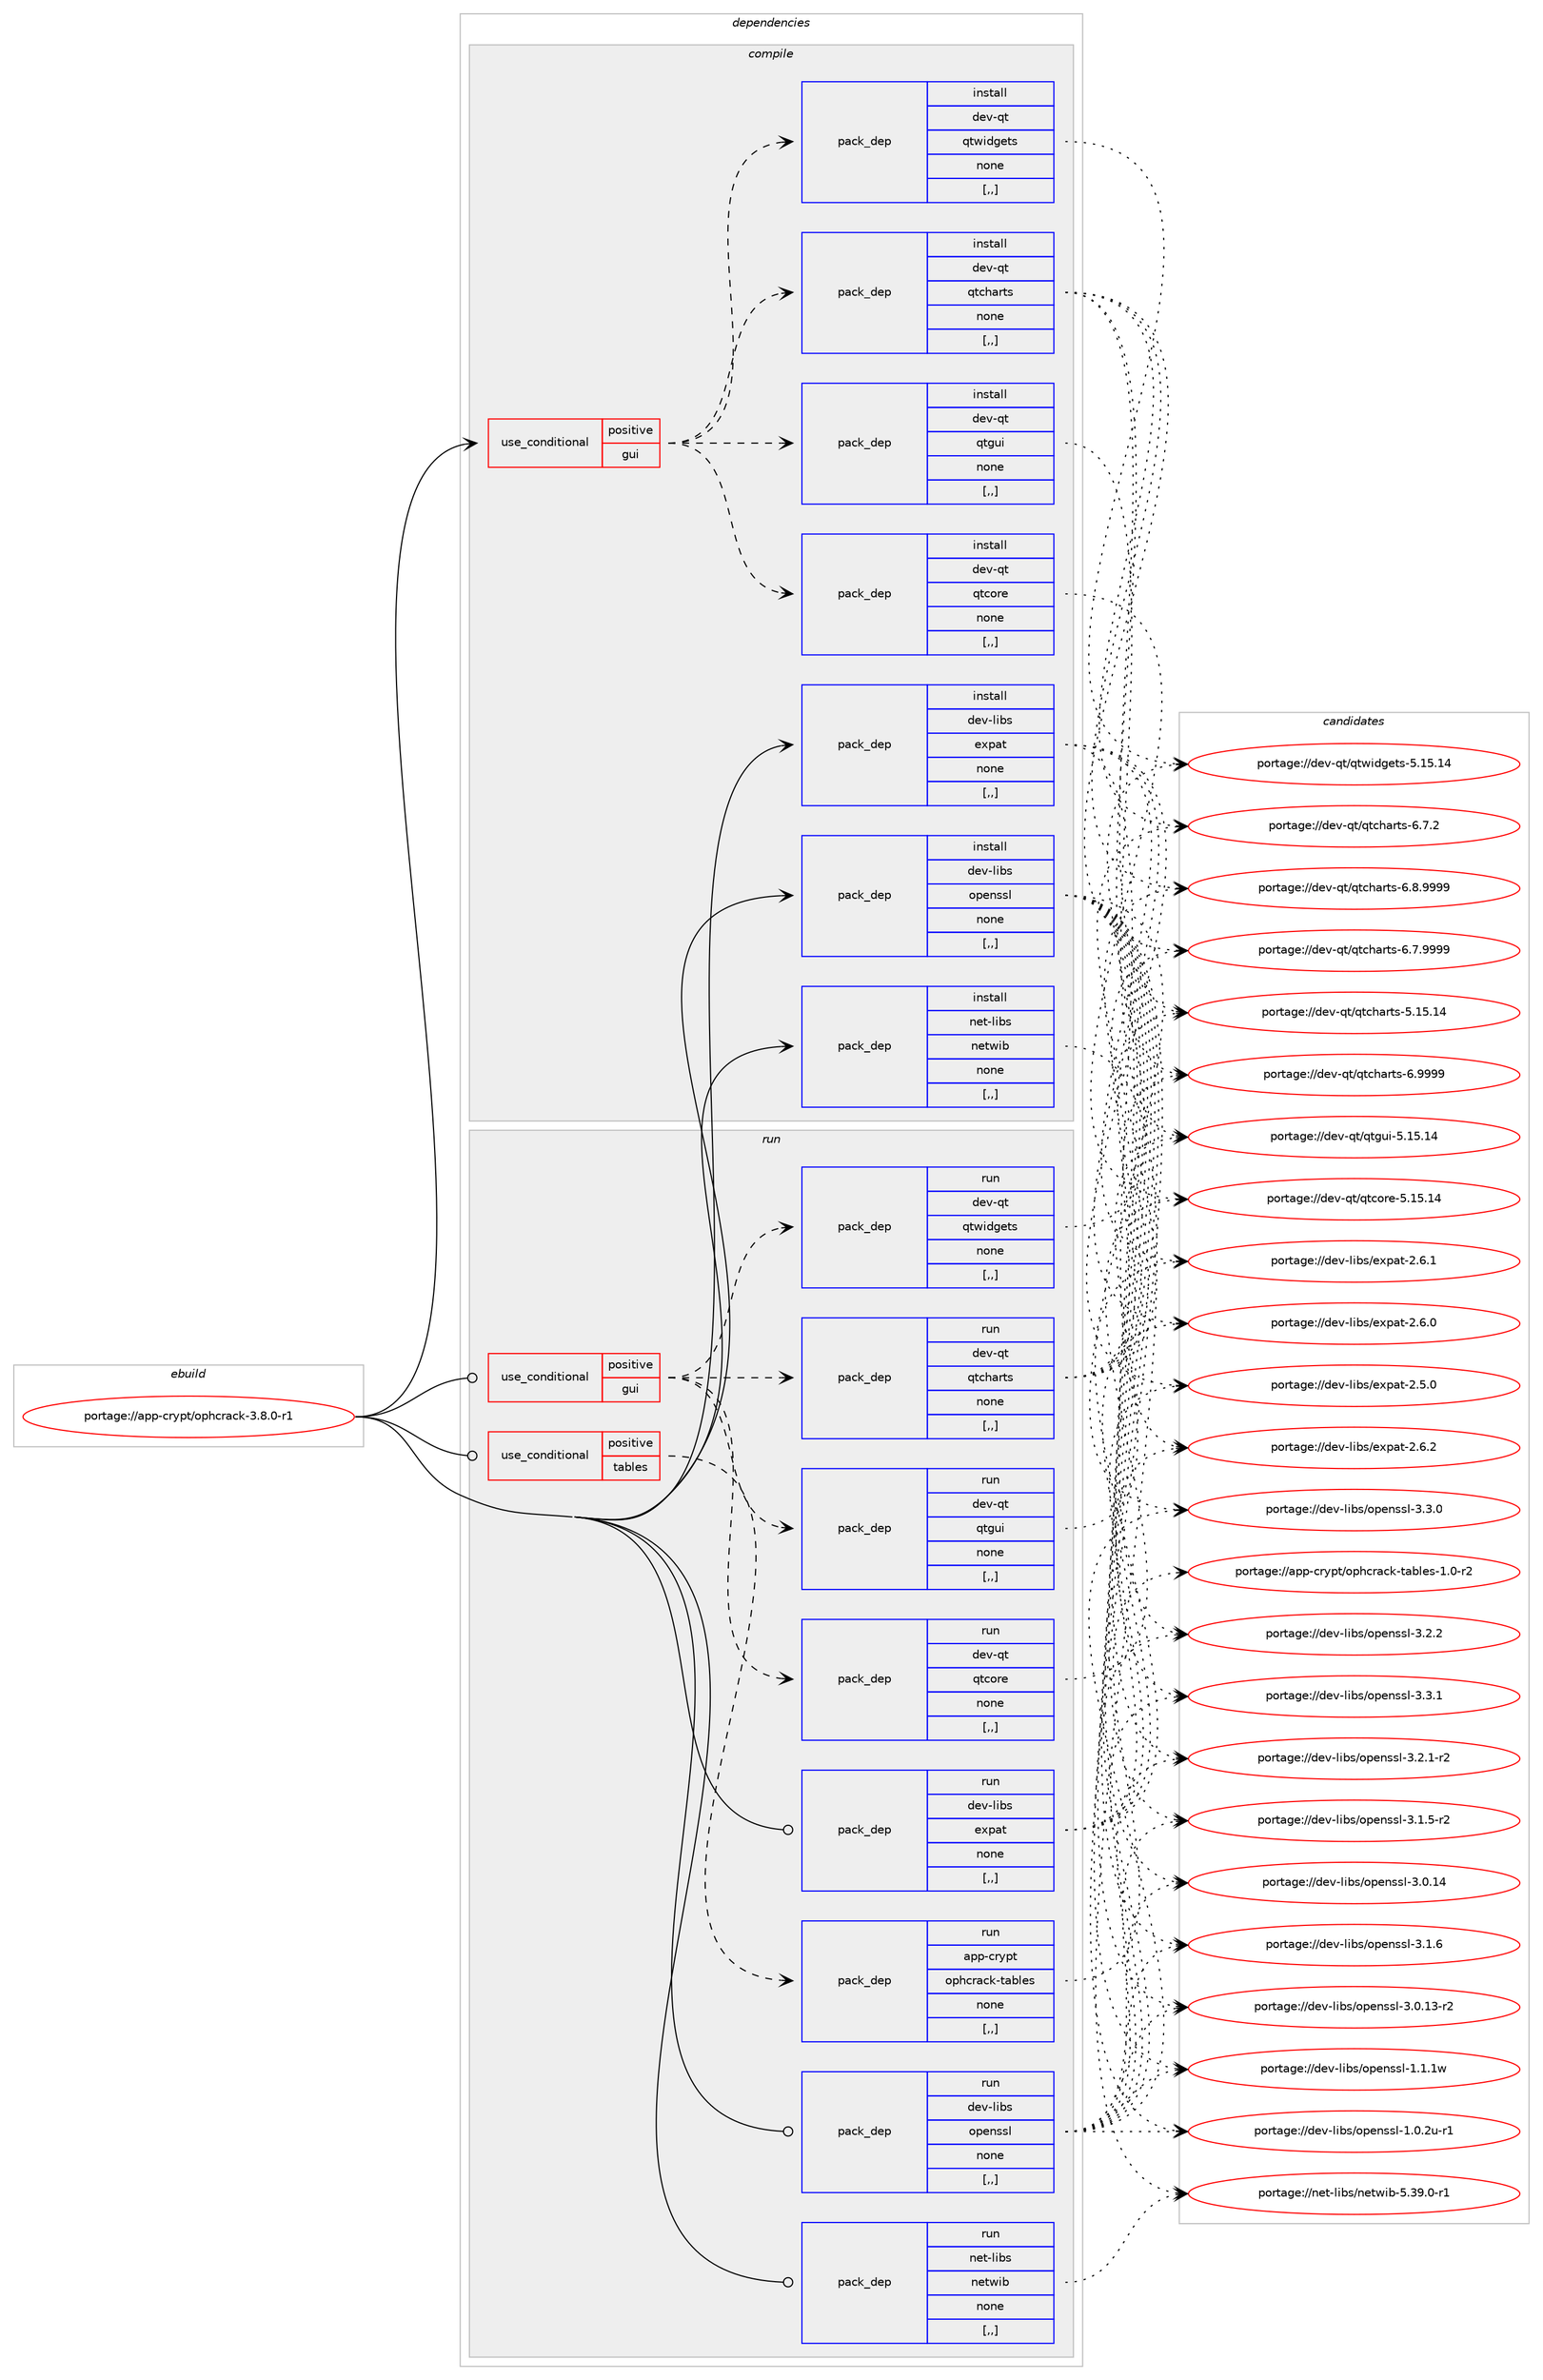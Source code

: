 digraph prolog {

# *************
# Graph options
# *************

newrank=true;
concentrate=true;
compound=true;
graph [rankdir=LR,fontname=Helvetica,fontsize=10,ranksep=1.5];#, ranksep=2.5, nodesep=0.2];
edge  [arrowhead=vee];
node  [fontname=Helvetica,fontsize=10];

# **********
# The ebuild
# **********

subgraph cluster_leftcol {
color=gray;
label=<<i>ebuild</i>>;
id [label="portage://app-crypt/ophcrack-3.8.0-r1", color=red, width=4, href="../app-crypt/ophcrack-3.8.0-r1.svg"];
}

# ****************
# The dependencies
# ****************

subgraph cluster_midcol {
color=gray;
label=<<i>dependencies</i>>;
subgraph cluster_compile {
fillcolor="#eeeeee";
style=filled;
label=<<i>compile</i>>;
subgraph cond3615 {
dependency13663 [label=<<TABLE BORDER="0" CELLBORDER="1" CELLSPACING="0" CELLPADDING="4"><TR><TD ROWSPAN="3" CELLPADDING="10">use_conditional</TD></TR><TR><TD>positive</TD></TR><TR><TD>gui</TD></TR></TABLE>>, shape=none, color=red];
subgraph pack9962 {
dependency13664 [label=<<TABLE BORDER="0" CELLBORDER="1" CELLSPACING="0" CELLPADDING="4" WIDTH="220"><TR><TD ROWSPAN="6" CELLPADDING="30">pack_dep</TD></TR><TR><TD WIDTH="110">install</TD></TR><TR><TD>dev-qt</TD></TR><TR><TD>qtcharts</TD></TR><TR><TD>none</TD></TR><TR><TD>[,,]</TD></TR></TABLE>>, shape=none, color=blue];
}
dependency13663:e -> dependency13664:w [weight=20,style="dashed",arrowhead="vee"];
subgraph pack9963 {
dependency13665 [label=<<TABLE BORDER="0" CELLBORDER="1" CELLSPACING="0" CELLPADDING="4" WIDTH="220"><TR><TD ROWSPAN="6" CELLPADDING="30">pack_dep</TD></TR><TR><TD WIDTH="110">install</TD></TR><TR><TD>dev-qt</TD></TR><TR><TD>qtcore</TD></TR><TR><TD>none</TD></TR><TR><TD>[,,]</TD></TR></TABLE>>, shape=none, color=blue];
}
dependency13663:e -> dependency13665:w [weight=20,style="dashed",arrowhead="vee"];
subgraph pack9964 {
dependency13666 [label=<<TABLE BORDER="0" CELLBORDER="1" CELLSPACING="0" CELLPADDING="4" WIDTH="220"><TR><TD ROWSPAN="6" CELLPADDING="30">pack_dep</TD></TR><TR><TD WIDTH="110">install</TD></TR><TR><TD>dev-qt</TD></TR><TR><TD>qtgui</TD></TR><TR><TD>none</TD></TR><TR><TD>[,,]</TD></TR></TABLE>>, shape=none, color=blue];
}
dependency13663:e -> dependency13666:w [weight=20,style="dashed",arrowhead="vee"];
subgraph pack9965 {
dependency13667 [label=<<TABLE BORDER="0" CELLBORDER="1" CELLSPACING="0" CELLPADDING="4" WIDTH="220"><TR><TD ROWSPAN="6" CELLPADDING="30">pack_dep</TD></TR><TR><TD WIDTH="110">install</TD></TR><TR><TD>dev-qt</TD></TR><TR><TD>qtwidgets</TD></TR><TR><TD>none</TD></TR><TR><TD>[,,]</TD></TR></TABLE>>, shape=none, color=blue];
}
dependency13663:e -> dependency13667:w [weight=20,style="dashed",arrowhead="vee"];
}
id:e -> dependency13663:w [weight=20,style="solid",arrowhead="vee"];
subgraph pack9966 {
dependency13668 [label=<<TABLE BORDER="0" CELLBORDER="1" CELLSPACING="0" CELLPADDING="4" WIDTH="220"><TR><TD ROWSPAN="6" CELLPADDING="30">pack_dep</TD></TR><TR><TD WIDTH="110">install</TD></TR><TR><TD>dev-libs</TD></TR><TR><TD>expat</TD></TR><TR><TD>none</TD></TR><TR><TD>[,,]</TD></TR></TABLE>>, shape=none, color=blue];
}
id:e -> dependency13668:w [weight=20,style="solid",arrowhead="vee"];
subgraph pack9967 {
dependency13669 [label=<<TABLE BORDER="0" CELLBORDER="1" CELLSPACING="0" CELLPADDING="4" WIDTH="220"><TR><TD ROWSPAN="6" CELLPADDING="30">pack_dep</TD></TR><TR><TD WIDTH="110">install</TD></TR><TR><TD>dev-libs</TD></TR><TR><TD>openssl</TD></TR><TR><TD>none</TD></TR><TR><TD>[,,]</TD></TR></TABLE>>, shape=none, color=blue];
}
id:e -> dependency13669:w [weight=20,style="solid",arrowhead="vee"];
subgraph pack9968 {
dependency13670 [label=<<TABLE BORDER="0" CELLBORDER="1" CELLSPACING="0" CELLPADDING="4" WIDTH="220"><TR><TD ROWSPAN="6" CELLPADDING="30">pack_dep</TD></TR><TR><TD WIDTH="110">install</TD></TR><TR><TD>net-libs</TD></TR><TR><TD>netwib</TD></TR><TR><TD>none</TD></TR><TR><TD>[,,]</TD></TR></TABLE>>, shape=none, color=blue];
}
id:e -> dependency13670:w [weight=20,style="solid",arrowhead="vee"];
}
subgraph cluster_compileandrun {
fillcolor="#eeeeee";
style=filled;
label=<<i>compile and run</i>>;
}
subgraph cluster_run {
fillcolor="#eeeeee";
style=filled;
label=<<i>run</i>>;
subgraph cond3616 {
dependency13671 [label=<<TABLE BORDER="0" CELLBORDER="1" CELLSPACING="0" CELLPADDING="4"><TR><TD ROWSPAN="3" CELLPADDING="10">use_conditional</TD></TR><TR><TD>positive</TD></TR><TR><TD>gui</TD></TR></TABLE>>, shape=none, color=red];
subgraph pack9969 {
dependency13672 [label=<<TABLE BORDER="0" CELLBORDER="1" CELLSPACING="0" CELLPADDING="4" WIDTH="220"><TR><TD ROWSPAN="6" CELLPADDING="30">pack_dep</TD></TR><TR><TD WIDTH="110">run</TD></TR><TR><TD>dev-qt</TD></TR><TR><TD>qtcharts</TD></TR><TR><TD>none</TD></TR><TR><TD>[,,]</TD></TR></TABLE>>, shape=none, color=blue];
}
dependency13671:e -> dependency13672:w [weight=20,style="dashed",arrowhead="vee"];
subgraph pack9970 {
dependency13673 [label=<<TABLE BORDER="0" CELLBORDER="1" CELLSPACING="0" CELLPADDING="4" WIDTH="220"><TR><TD ROWSPAN="6" CELLPADDING="30">pack_dep</TD></TR><TR><TD WIDTH="110">run</TD></TR><TR><TD>dev-qt</TD></TR><TR><TD>qtcore</TD></TR><TR><TD>none</TD></TR><TR><TD>[,,]</TD></TR></TABLE>>, shape=none, color=blue];
}
dependency13671:e -> dependency13673:w [weight=20,style="dashed",arrowhead="vee"];
subgraph pack9971 {
dependency13674 [label=<<TABLE BORDER="0" CELLBORDER="1" CELLSPACING="0" CELLPADDING="4" WIDTH="220"><TR><TD ROWSPAN="6" CELLPADDING="30">pack_dep</TD></TR><TR><TD WIDTH="110">run</TD></TR><TR><TD>dev-qt</TD></TR><TR><TD>qtgui</TD></TR><TR><TD>none</TD></TR><TR><TD>[,,]</TD></TR></TABLE>>, shape=none, color=blue];
}
dependency13671:e -> dependency13674:w [weight=20,style="dashed",arrowhead="vee"];
subgraph pack9972 {
dependency13675 [label=<<TABLE BORDER="0" CELLBORDER="1" CELLSPACING="0" CELLPADDING="4" WIDTH="220"><TR><TD ROWSPAN="6" CELLPADDING="30">pack_dep</TD></TR><TR><TD WIDTH="110">run</TD></TR><TR><TD>dev-qt</TD></TR><TR><TD>qtwidgets</TD></TR><TR><TD>none</TD></TR><TR><TD>[,,]</TD></TR></TABLE>>, shape=none, color=blue];
}
dependency13671:e -> dependency13675:w [weight=20,style="dashed",arrowhead="vee"];
}
id:e -> dependency13671:w [weight=20,style="solid",arrowhead="odot"];
subgraph cond3617 {
dependency13676 [label=<<TABLE BORDER="0" CELLBORDER="1" CELLSPACING="0" CELLPADDING="4"><TR><TD ROWSPAN="3" CELLPADDING="10">use_conditional</TD></TR><TR><TD>positive</TD></TR><TR><TD>tables</TD></TR></TABLE>>, shape=none, color=red];
subgraph pack9973 {
dependency13677 [label=<<TABLE BORDER="0" CELLBORDER="1" CELLSPACING="0" CELLPADDING="4" WIDTH="220"><TR><TD ROWSPAN="6" CELLPADDING="30">pack_dep</TD></TR><TR><TD WIDTH="110">run</TD></TR><TR><TD>app-crypt</TD></TR><TR><TD>ophcrack-tables</TD></TR><TR><TD>none</TD></TR><TR><TD>[,,]</TD></TR></TABLE>>, shape=none, color=blue];
}
dependency13676:e -> dependency13677:w [weight=20,style="dashed",arrowhead="vee"];
}
id:e -> dependency13676:w [weight=20,style="solid",arrowhead="odot"];
subgraph pack9974 {
dependency13678 [label=<<TABLE BORDER="0" CELLBORDER="1" CELLSPACING="0" CELLPADDING="4" WIDTH="220"><TR><TD ROWSPAN="6" CELLPADDING="30">pack_dep</TD></TR><TR><TD WIDTH="110">run</TD></TR><TR><TD>dev-libs</TD></TR><TR><TD>expat</TD></TR><TR><TD>none</TD></TR><TR><TD>[,,]</TD></TR></TABLE>>, shape=none, color=blue];
}
id:e -> dependency13678:w [weight=20,style="solid",arrowhead="odot"];
subgraph pack9975 {
dependency13679 [label=<<TABLE BORDER="0" CELLBORDER="1" CELLSPACING="0" CELLPADDING="4" WIDTH="220"><TR><TD ROWSPAN="6" CELLPADDING="30">pack_dep</TD></TR><TR><TD WIDTH="110">run</TD></TR><TR><TD>dev-libs</TD></TR><TR><TD>openssl</TD></TR><TR><TD>none</TD></TR><TR><TD>[,,]</TD></TR></TABLE>>, shape=none, color=blue];
}
id:e -> dependency13679:w [weight=20,style="solid",arrowhead="odot"];
subgraph pack9976 {
dependency13680 [label=<<TABLE BORDER="0" CELLBORDER="1" CELLSPACING="0" CELLPADDING="4" WIDTH="220"><TR><TD ROWSPAN="6" CELLPADDING="30">pack_dep</TD></TR><TR><TD WIDTH="110">run</TD></TR><TR><TD>net-libs</TD></TR><TR><TD>netwib</TD></TR><TR><TD>none</TD></TR><TR><TD>[,,]</TD></TR></TABLE>>, shape=none, color=blue];
}
id:e -> dependency13680:w [weight=20,style="solid",arrowhead="odot"];
}
}

# **************
# The candidates
# **************

subgraph cluster_choices {
rank=same;
color=gray;
label=<<i>candidates</i>>;

subgraph choice9962 {
color=black;
nodesep=1;
choice1001011184511311647113116991049711411611545544657575757 [label="portage://dev-qt/qtcharts-6.9999", color=red, width=4,href="../dev-qt/qtcharts-6.9999.svg"];
choice10010111845113116471131169910497114116115455446564657575757 [label="portage://dev-qt/qtcharts-6.8.9999", color=red, width=4,href="../dev-qt/qtcharts-6.8.9999.svg"];
choice10010111845113116471131169910497114116115455446554657575757 [label="portage://dev-qt/qtcharts-6.7.9999", color=red, width=4,href="../dev-qt/qtcharts-6.7.9999.svg"];
choice10010111845113116471131169910497114116115455446554650 [label="portage://dev-qt/qtcharts-6.7.2", color=red, width=4,href="../dev-qt/qtcharts-6.7.2.svg"];
choice100101118451131164711311699104971141161154553464953464952 [label="portage://dev-qt/qtcharts-5.15.14", color=red, width=4,href="../dev-qt/qtcharts-5.15.14.svg"];
dependency13664:e -> choice1001011184511311647113116991049711411611545544657575757:w [style=dotted,weight="100"];
dependency13664:e -> choice10010111845113116471131169910497114116115455446564657575757:w [style=dotted,weight="100"];
dependency13664:e -> choice10010111845113116471131169910497114116115455446554657575757:w [style=dotted,weight="100"];
dependency13664:e -> choice10010111845113116471131169910497114116115455446554650:w [style=dotted,weight="100"];
dependency13664:e -> choice100101118451131164711311699104971141161154553464953464952:w [style=dotted,weight="100"];
}
subgraph choice9963 {
color=black;
nodesep=1;
choice1001011184511311647113116991111141014553464953464952 [label="portage://dev-qt/qtcore-5.15.14", color=red, width=4,href="../dev-qt/qtcore-5.15.14.svg"];
dependency13665:e -> choice1001011184511311647113116991111141014553464953464952:w [style=dotted,weight="100"];
}
subgraph choice9964 {
color=black;
nodesep=1;
choice10010111845113116471131161031171054553464953464952 [label="portage://dev-qt/qtgui-5.15.14", color=red, width=4,href="../dev-qt/qtgui-5.15.14.svg"];
dependency13666:e -> choice10010111845113116471131161031171054553464953464952:w [style=dotted,weight="100"];
}
subgraph choice9965 {
color=black;
nodesep=1;
choice10010111845113116471131161191051001031011161154553464953464952 [label="portage://dev-qt/qtwidgets-5.15.14", color=red, width=4,href="../dev-qt/qtwidgets-5.15.14.svg"];
dependency13667:e -> choice10010111845113116471131161191051001031011161154553464953464952:w [style=dotted,weight="100"];
}
subgraph choice9966 {
color=black;
nodesep=1;
choice10010111845108105981154710112011297116455046544650 [label="portage://dev-libs/expat-2.6.2", color=red, width=4,href="../dev-libs/expat-2.6.2.svg"];
choice10010111845108105981154710112011297116455046544649 [label="portage://dev-libs/expat-2.6.1", color=red, width=4,href="../dev-libs/expat-2.6.1.svg"];
choice10010111845108105981154710112011297116455046544648 [label="portage://dev-libs/expat-2.6.0", color=red, width=4,href="../dev-libs/expat-2.6.0.svg"];
choice10010111845108105981154710112011297116455046534648 [label="portage://dev-libs/expat-2.5.0", color=red, width=4,href="../dev-libs/expat-2.5.0.svg"];
dependency13668:e -> choice10010111845108105981154710112011297116455046544650:w [style=dotted,weight="100"];
dependency13668:e -> choice10010111845108105981154710112011297116455046544649:w [style=dotted,weight="100"];
dependency13668:e -> choice10010111845108105981154710112011297116455046544648:w [style=dotted,weight="100"];
dependency13668:e -> choice10010111845108105981154710112011297116455046534648:w [style=dotted,weight="100"];
}
subgraph choice9967 {
color=black;
nodesep=1;
choice100101118451081059811547111112101110115115108455146514649 [label="portage://dev-libs/openssl-3.3.1", color=red, width=4,href="../dev-libs/openssl-3.3.1.svg"];
choice100101118451081059811547111112101110115115108455146514648 [label="portage://dev-libs/openssl-3.3.0", color=red, width=4,href="../dev-libs/openssl-3.3.0.svg"];
choice100101118451081059811547111112101110115115108455146504650 [label="portage://dev-libs/openssl-3.2.2", color=red, width=4,href="../dev-libs/openssl-3.2.2.svg"];
choice1001011184510810598115471111121011101151151084551465046494511450 [label="portage://dev-libs/openssl-3.2.1-r2", color=red, width=4,href="../dev-libs/openssl-3.2.1-r2.svg"];
choice100101118451081059811547111112101110115115108455146494654 [label="portage://dev-libs/openssl-3.1.6", color=red, width=4,href="../dev-libs/openssl-3.1.6.svg"];
choice1001011184510810598115471111121011101151151084551464946534511450 [label="portage://dev-libs/openssl-3.1.5-r2", color=red, width=4,href="../dev-libs/openssl-3.1.5-r2.svg"];
choice10010111845108105981154711111210111011511510845514648464952 [label="portage://dev-libs/openssl-3.0.14", color=red, width=4,href="../dev-libs/openssl-3.0.14.svg"];
choice100101118451081059811547111112101110115115108455146484649514511450 [label="portage://dev-libs/openssl-3.0.13-r2", color=red, width=4,href="../dev-libs/openssl-3.0.13-r2.svg"];
choice100101118451081059811547111112101110115115108454946494649119 [label="portage://dev-libs/openssl-1.1.1w", color=red, width=4,href="../dev-libs/openssl-1.1.1w.svg"];
choice1001011184510810598115471111121011101151151084549464846501174511449 [label="portage://dev-libs/openssl-1.0.2u-r1", color=red, width=4,href="../dev-libs/openssl-1.0.2u-r1.svg"];
dependency13669:e -> choice100101118451081059811547111112101110115115108455146514649:w [style=dotted,weight="100"];
dependency13669:e -> choice100101118451081059811547111112101110115115108455146514648:w [style=dotted,weight="100"];
dependency13669:e -> choice100101118451081059811547111112101110115115108455146504650:w [style=dotted,weight="100"];
dependency13669:e -> choice1001011184510810598115471111121011101151151084551465046494511450:w [style=dotted,weight="100"];
dependency13669:e -> choice100101118451081059811547111112101110115115108455146494654:w [style=dotted,weight="100"];
dependency13669:e -> choice1001011184510810598115471111121011101151151084551464946534511450:w [style=dotted,weight="100"];
dependency13669:e -> choice10010111845108105981154711111210111011511510845514648464952:w [style=dotted,weight="100"];
dependency13669:e -> choice100101118451081059811547111112101110115115108455146484649514511450:w [style=dotted,weight="100"];
dependency13669:e -> choice100101118451081059811547111112101110115115108454946494649119:w [style=dotted,weight="100"];
dependency13669:e -> choice1001011184510810598115471111121011101151151084549464846501174511449:w [style=dotted,weight="100"];
}
subgraph choice9968 {
color=black;
nodesep=1;
choice11010111645108105981154711010111611910598455346515746484511449 [label="portage://net-libs/netwib-5.39.0-r1", color=red, width=4,href="../net-libs/netwib-5.39.0-r1.svg"];
dependency13670:e -> choice11010111645108105981154711010111611910598455346515746484511449:w [style=dotted,weight="100"];
}
subgraph choice9969 {
color=black;
nodesep=1;
choice1001011184511311647113116991049711411611545544657575757 [label="portage://dev-qt/qtcharts-6.9999", color=red, width=4,href="../dev-qt/qtcharts-6.9999.svg"];
choice10010111845113116471131169910497114116115455446564657575757 [label="portage://dev-qt/qtcharts-6.8.9999", color=red, width=4,href="../dev-qt/qtcharts-6.8.9999.svg"];
choice10010111845113116471131169910497114116115455446554657575757 [label="portage://dev-qt/qtcharts-6.7.9999", color=red, width=4,href="../dev-qt/qtcharts-6.7.9999.svg"];
choice10010111845113116471131169910497114116115455446554650 [label="portage://dev-qt/qtcharts-6.7.2", color=red, width=4,href="../dev-qt/qtcharts-6.7.2.svg"];
choice100101118451131164711311699104971141161154553464953464952 [label="portage://dev-qt/qtcharts-5.15.14", color=red, width=4,href="../dev-qt/qtcharts-5.15.14.svg"];
dependency13672:e -> choice1001011184511311647113116991049711411611545544657575757:w [style=dotted,weight="100"];
dependency13672:e -> choice10010111845113116471131169910497114116115455446564657575757:w [style=dotted,weight="100"];
dependency13672:e -> choice10010111845113116471131169910497114116115455446554657575757:w [style=dotted,weight="100"];
dependency13672:e -> choice10010111845113116471131169910497114116115455446554650:w [style=dotted,weight="100"];
dependency13672:e -> choice100101118451131164711311699104971141161154553464953464952:w [style=dotted,weight="100"];
}
subgraph choice9970 {
color=black;
nodesep=1;
choice1001011184511311647113116991111141014553464953464952 [label="portage://dev-qt/qtcore-5.15.14", color=red, width=4,href="../dev-qt/qtcore-5.15.14.svg"];
dependency13673:e -> choice1001011184511311647113116991111141014553464953464952:w [style=dotted,weight="100"];
}
subgraph choice9971 {
color=black;
nodesep=1;
choice10010111845113116471131161031171054553464953464952 [label="portage://dev-qt/qtgui-5.15.14", color=red, width=4,href="../dev-qt/qtgui-5.15.14.svg"];
dependency13674:e -> choice10010111845113116471131161031171054553464953464952:w [style=dotted,weight="100"];
}
subgraph choice9972 {
color=black;
nodesep=1;
choice10010111845113116471131161191051001031011161154553464953464952 [label="portage://dev-qt/qtwidgets-5.15.14", color=red, width=4,href="../dev-qt/qtwidgets-5.15.14.svg"];
dependency13675:e -> choice10010111845113116471131161191051001031011161154553464953464952:w [style=dotted,weight="100"];
}
subgraph choice9973 {
color=black;
nodesep=1;
choice97112112459911412111211647111112104991149799107451169798108101115454946484511450 [label="portage://app-crypt/ophcrack-tables-1.0-r2", color=red, width=4,href="../app-crypt/ophcrack-tables-1.0-r2.svg"];
dependency13677:e -> choice97112112459911412111211647111112104991149799107451169798108101115454946484511450:w [style=dotted,weight="100"];
}
subgraph choice9974 {
color=black;
nodesep=1;
choice10010111845108105981154710112011297116455046544650 [label="portage://dev-libs/expat-2.6.2", color=red, width=4,href="../dev-libs/expat-2.6.2.svg"];
choice10010111845108105981154710112011297116455046544649 [label="portage://dev-libs/expat-2.6.1", color=red, width=4,href="../dev-libs/expat-2.6.1.svg"];
choice10010111845108105981154710112011297116455046544648 [label="portage://dev-libs/expat-2.6.0", color=red, width=4,href="../dev-libs/expat-2.6.0.svg"];
choice10010111845108105981154710112011297116455046534648 [label="portage://dev-libs/expat-2.5.0", color=red, width=4,href="../dev-libs/expat-2.5.0.svg"];
dependency13678:e -> choice10010111845108105981154710112011297116455046544650:w [style=dotted,weight="100"];
dependency13678:e -> choice10010111845108105981154710112011297116455046544649:w [style=dotted,weight="100"];
dependency13678:e -> choice10010111845108105981154710112011297116455046544648:w [style=dotted,weight="100"];
dependency13678:e -> choice10010111845108105981154710112011297116455046534648:w [style=dotted,weight="100"];
}
subgraph choice9975 {
color=black;
nodesep=1;
choice100101118451081059811547111112101110115115108455146514649 [label="portage://dev-libs/openssl-3.3.1", color=red, width=4,href="../dev-libs/openssl-3.3.1.svg"];
choice100101118451081059811547111112101110115115108455146514648 [label="portage://dev-libs/openssl-3.3.0", color=red, width=4,href="../dev-libs/openssl-3.3.0.svg"];
choice100101118451081059811547111112101110115115108455146504650 [label="portage://dev-libs/openssl-3.2.2", color=red, width=4,href="../dev-libs/openssl-3.2.2.svg"];
choice1001011184510810598115471111121011101151151084551465046494511450 [label="portage://dev-libs/openssl-3.2.1-r2", color=red, width=4,href="../dev-libs/openssl-3.2.1-r2.svg"];
choice100101118451081059811547111112101110115115108455146494654 [label="portage://dev-libs/openssl-3.1.6", color=red, width=4,href="../dev-libs/openssl-3.1.6.svg"];
choice1001011184510810598115471111121011101151151084551464946534511450 [label="portage://dev-libs/openssl-3.1.5-r2", color=red, width=4,href="../dev-libs/openssl-3.1.5-r2.svg"];
choice10010111845108105981154711111210111011511510845514648464952 [label="portage://dev-libs/openssl-3.0.14", color=red, width=4,href="../dev-libs/openssl-3.0.14.svg"];
choice100101118451081059811547111112101110115115108455146484649514511450 [label="portage://dev-libs/openssl-3.0.13-r2", color=red, width=4,href="../dev-libs/openssl-3.0.13-r2.svg"];
choice100101118451081059811547111112101110115115108454946494649119 [label="portage://dev-libs/openssl-1.1.1w", color=red, width=4,href="../dev-libs/openssl-1.1.1w.svg"];
choice1001011184510810598115471111121011101151151084549464846501174511449 [label="portage://dev-libs/openssl-1.0.2u-r1", color=red, width=4,href="../dev-libs/openssl-1.0.2u-r1.svg"];
dependency13679:e -> choice100101118451081059811547111112101110115115108455146514649:w [style=dotted,weight="100"];
dependency13679:e -> choice100101118451081059811547111112101110115115108455146514648:w [style=dotted,weight="100"];
dependency13679:e -> choice100101118451081059811547111112101110115115108455146504650:w [style=dotted,weight="100"];
dependency13679:e -> choice1001011184510810598115471111121011101151151084551465046494511450:w [style=dotted,weight="100"];
dependency13679:e -> choice100101118451081059811547111112101110115115108455146494654:w [style=dotted,weight="100"];
dependency13679:e -> choice1001011184510810598115471111121011101151151084551464946534511450:w [style=dotted,weight="100"];
dependency13679:e -> choice10010111845108105981154711111210111011511510845514648464952:w [style=dotted,weight="100"];
dependency13679:e -> choice100101118451081059811547111112101110115115108455146484649514511450:w [style=dotted,weight="100"];
dependency13679:e -> choice100101118451081059811547111112101110115115108454946494649119:w [style=dotted,weight="100"];
dependency13679:e -> choice1001011184510810598115471111121011101151151084549464846501174511449:w [style=dotted,weight="100"];
}
subgraph choice9976 {
color=black;
nodesep=1;
choice11010111645108105981154711010111611910598455346515746484511449 [label="portage://net-libs/netwib-5.39.0-r1", color=red, width=4,href="../net-libs/netwib-5.39.0-r1.svg"];
dependency13680:e -> choice11010111645108105981154711010111611910598455346515746484511449:w [style=dotted,weight="100"];
}
}

}
